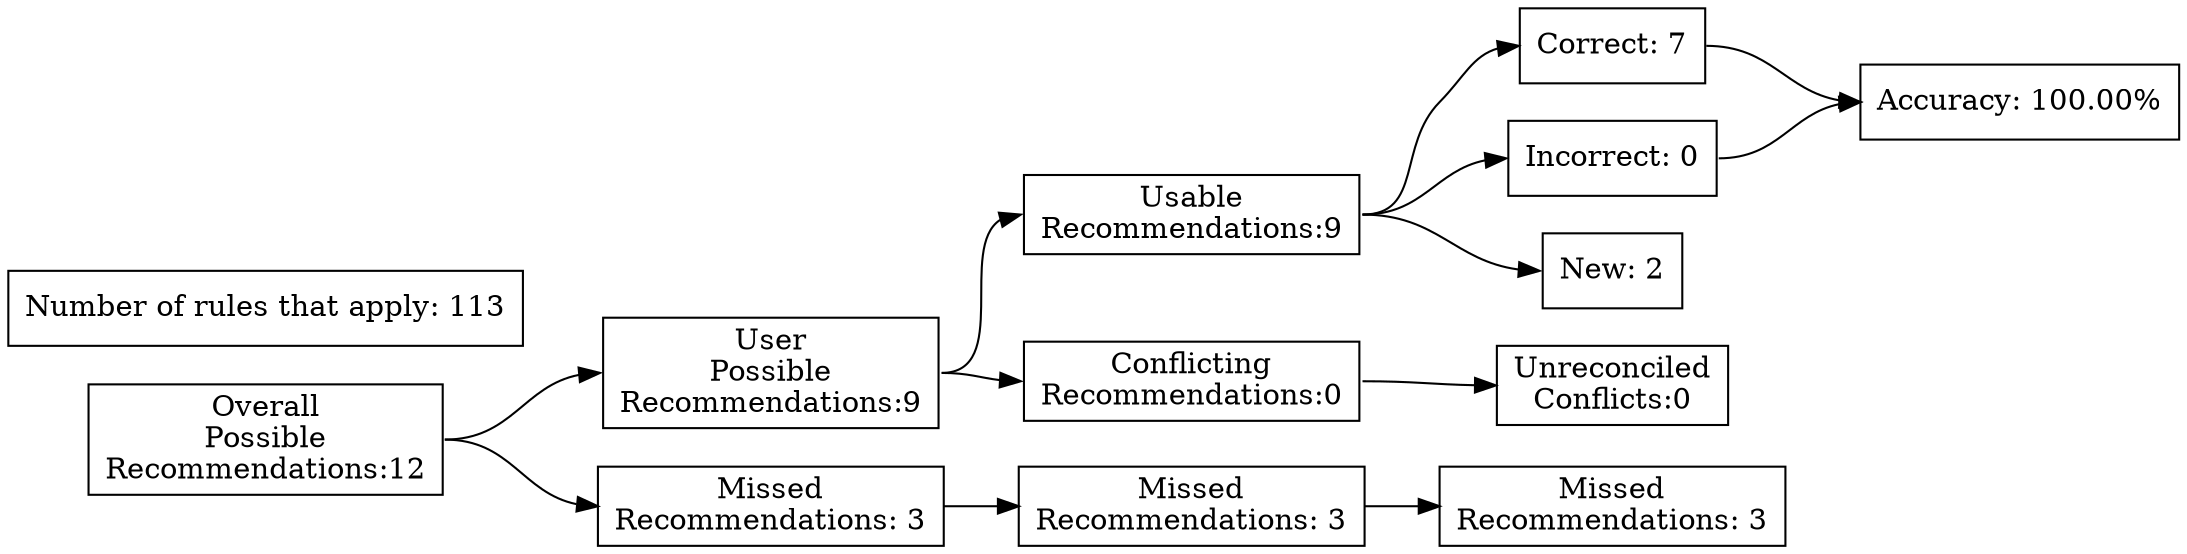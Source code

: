 digraph {
	graph [rankdir=LR]
	node [pos=r shape=box]
	edge [headport=w tailport=e]
		A [label="Overall
Possible
Recommendations:12"]
		B [label="User
Possible
Recommendations:9"]
		C [label="Missed
Recommendations: 3"]
		D [label="Usable
Recommendations:9"]
		E [label="Conflicting
Recommendations:0"]
		J [label="Missed
Recommendations: 3"]
		M [label="Unreconciled
Conflicts:0"]
		F [label="Correct: 7"]
		G [label="Incorrect: 0"]
		H [label="New: 2"]
		K [label="Missed
Recommendations: 3"]
		I [label="Accuracy: 100.00%"]
		l [label="Number of rules that apply: 113"]
			A -> B
			A -> C
			B -> D
			B -> E
			D -> F
			D -> G
			D -> H
			F -> I
			G -> I
			C -> J
			J -> K
			E -> M
}